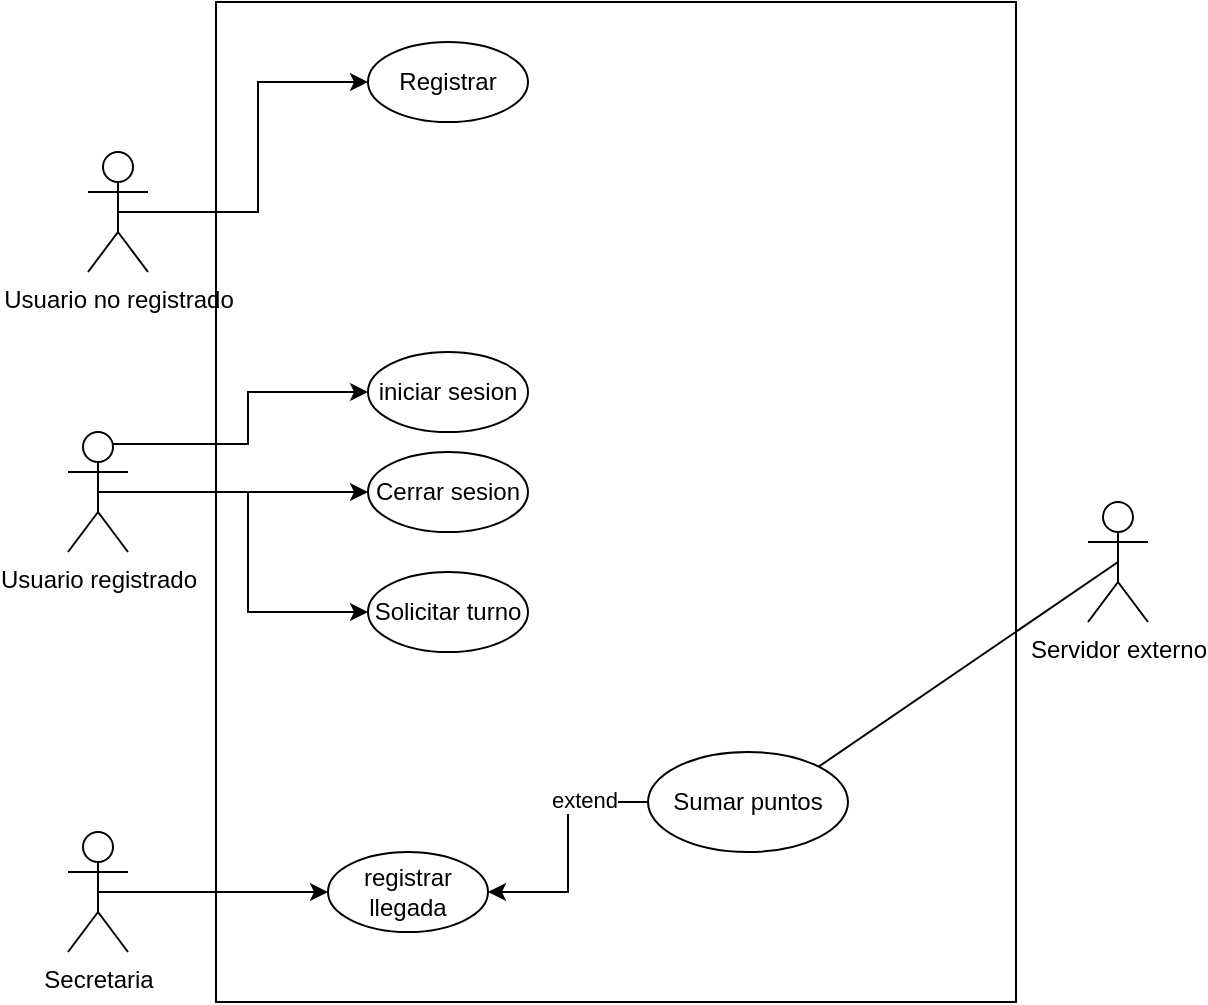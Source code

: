 <mxfile version="28.1.2">
  <diagram name="Página-1" id="j7Hb_6t1dAomcFU0IgNI">
    <mxGraphModel dx="586" dy="708" grid="1" gridSize="10" guides="1" tooltips="1" connect="1" arrows="1" fold="1" page="1" pageScale="1" pageWidth="827" pageHeight="1169" math="0" shadow="0">
      <root>
        <mxCell id="0" />
        <mxCell id="1" parent="0" />
        <mxCell id="un8t95MM1IQ8fl1R6rLV-1" value="" style="rounded=0;whiteSpace=wrap;html=1;movable=0;resizable=0;rotatable=0;deletable=0;editable=0;locked=1;connectable=0;" vertex="1" parent="1">
          <mxGeometry x="214" y="335" width="400" height="500" as="geometry" />
        </mxCell>
        <mxCell id="un8t95MM1IQ8fl1R6rLV-16" style="edgeStyle=orthogonalEdgeStyle;rounded=0;orthogonalLoop=1;jettySize=auto;html=1;exitX=0.5;exitY=0.5;exitDx=0;exitDy=0;exitPerimeter=0;entryX=0;entryY=0.5;entryDx=0;entryDy=0;" edge="1" parent="1" source="un8t95MM1IQ8fl1R6rLV-2" target="un8t95MM1IQ8fl1R6rLV-6">
          <mxGeometry relative="1" as="geometry" />
        </mxCell>
        <mxCell id="un8t95MM1IQ8fl1R6rLV-2" value="Usuario no registrado" style="shape=umlActor;verticalLabelPosition=bottom;verticalAlign=top;html=1;" vertex="1" parent="1">
          <mxGeometry x="150" y="410" width="30" height="60" as="geometry" />
        </mxCell>
        <mxCell id="un8t95MM1IQ8fl1R6rLV-11" style="edgeStyle=orthogonalEdgeStyle;rounded=0;orthogonalLoop=1;jettySize=auto;html=1;exitX=0.5;exitY=0.5;exitDx=0;exitDy=0;exitPerimeter=0;entryX=0;entryY=0.5;entryDx=0;entryDy=0;" edge="1" parent="1" source="un8t95MM1IQ8fl1R6rLV-3" target="un8t95MM1IQ8fl1R6rLV-10">
          <mxGeometry relative="1" as="geometry" />
        </mxCell>
        <mxCell id="un8t95MM1IQ8fl1R6rLV-3" value="Secretaria" style="shape=umlActor;verticalLabelPosition=bottom;verticalAlign=top;html=1;" vertex="1" parent="1">
          <mxGeometry x="140" y="750" width="30" height="60" as="geometry" />
        </mxCell>
        <mxCell id="un8t95MM1IQ8fl1R6rLV-4" value="Servidor externo" style="shape=umlActor;verticalLabelPosition=bottom;verticalAlign=top;html=1;" vertex="1" parent="1">
          <mxGeometry x="650" y="585" width="30" height="60" as="geometry" />
        </mxCell>
        <mxCell id="un8t95MM1IQ8fl1R6rLV-6" value="Registrar" style="ellipse;whiteSpace=wrap;html=1;" vertex="1" parent="1">
          <mxGeometry x="290" y="355" width="80" height="40" as="geometry" />
        </mxCell>
        <mxCell id="un8t95MM1IQ8fl1R6rLV-7" value="iniciar sesion" style="ellipse;whiteSpace=wrap;html=1;" vertex="1" parent="1">
          <mxGeometry x="290" y="510" width="80" height="40" as="geometry" />
        </mxCell>
        <mxCell id="un8t95MM1IQ8fl1R6rLV-8" value="Cerrar sesion" style="ellipse;whiteSpace=wrap;html=1;" vertex="1" parent="1">
          <mxGeometry x="290" y="560" width="80" height="40" as="geometry" />
        </mxCell>
        <mxCell id="un8t95MM1IQ8fl1R6rLV-9" value="Solicitar turno" style="ellipse;whiteSpace=wrap;html=1;" vertex="1" parent="1">
          <mxGeometry x="290" y="620" width="80" height="40" as="geometry" />
        </mxCell>
        <mxCell id="un8t95MM1IQ8fl1R6rLV-10" value="registrar llegada" style="ellipse;whiteSpace=wrap;html=1;" vertex="1" parent="1">
          <mxGeometry x="270" y="760" width="80" height="40" as="geometry" />
        </mxCell>
        <mxCell id="un8t95MM1IQ8fl1R6rLV-13" style="edgeStyle=orthogonalEdgeStyle;rounded=0;orthogonalLoop=1;jettySize=auto;html=1;exitX=0;exitY=0.5;exitDx=0;exitDy=0;entryX=1;entryY=0.5;entryDx=0;entryDy=0;" edge="1" parent="1" source="un8t95MM1IQ8fl1R6rLV-12" target="un8t95MM1IQ8fl1R6rLV-10">
          <mxGeometry relative="1" as="geometry" />
        </mxCell>
        <mxCell id="un8t95MM1IQ8fl1R6rLV-14" value="extend" style="edgeLabel;html=1;align=center;verticalAlign=middle;resizable=0;points=[];" vertex="1" connectable="0" parent="un8t95MM1IQ8fl1R6rLV-13">
          <mxGeometry x="-0.491" y="-1" relative="1" as="geometry">
            <mxPoint as="offset" />
          </mxGeometry>
        </mxCell>
        <mxCell id="un8t95MM1IQ8fl1R6rLV-12" value="Sumar puntos" style="ellipse;whiteSpace=wrap;html=1;" vertex="1" parent="1">
          <mxGeometry x="430" y="710" width="100" height="50" as="geometry" />
        </mxCell>
        <mxCell id="un8t95MM1IQ8fl1R6rLV-15" value="" style="endArrow=none;html=1;rounded=0;exitX=1;exitY=0;exitDx=0;exitDy=0;entryX=0.5;entryY=0.5;entryDx=0;entryDy=0;entryPerimeter=0;" edge="1" parent="1" source="un8t95MM1IQ8fl1R6rLV-12" target="un8t95MM1IQ8fl1R6rLV-4">
          <mxGeometry width="50" height="50" relative="1" as="geometry">
            <mxPoint x="400" y="590" as="sourcePoint" />
            <mxPoint x="450" y="540" as="targetPoint" />
          </mxGeometry>
        </mxCell>
        <mxCell id="un8t95MM1IQ8fl1R6rLV-24" style="edgeStyle=orthogonalEdgeStyle;rounded=0;orthogonalLoop=1;jettySize=auto;html=1;exitX=0.75;exitY=0.1;exitDx=0;exitDy=0;exitPerimeter=0;entryX=0;entryY=0.5;entryDx=0;entryDy=0;" edge="1" parent="1" source="un8t95MM1IQ8fl1R6rLV-20" target="un8t95MM1IQ8fl1R6rLV-7">
          <mxGeometry relative="1" as="geometry" />
        </mxCell>
        <mxCell id="un8t95MM1IQ8fl1R6rLV-25" style="edgeStyle=orthogonalEdgeStyle;rounded=0;orthogonalLoop=1;jettySize=auto;html=1;exitX=0.5;exitY=0.5;exitDx=0;exitDy=0;exitPerimeter=0;entryX=0;entryY=0.5;entryDx=0;entryDy=0;" edge="1" parent="1" source="un8t95MM1IQ8fl1R6rLV-20" target="un8t95MM1IQ8fl1R6rLV-8">
          <mxGeometry relative="1" as="geometry" />
        </mxCell>
        <mxCell id="un8t95MM1IQ8fl1R6rLV-27" style="edgeStyle=orthogonalEdgeStyle;rounded=0;orthogonalLoop=1;jettySize=auto;html=1;exitX=0.5;exitY=0.5;exitDx=0;exitDy=0;exitPerimeter=0;entryX=0;entryY=0.5;entryDx=0;entryDy=0;" edge="1" parent="1" source="un8t95MM1IQ8fl1R6rLV-20" target="un8t95MM1IQ8fl1R6rLV-9">
          <mxGeometry relative="1" as="geometry" />
        </mxCell>
        <mxCell id="un8t95MM1IQ8fl1R6rLV-20" value="Usuario registrado" style="shape=umlActor;verticalLabelPosition=bottom;verticalAlign=top;html=1;" vertex="1" parent="1">
          <mxGeometry x="140" y="550" width="30" height="60" as="geometry" />
        </mxCell>
      </root>
    </mxGraphModel>
  </diagram>
</mxfile>
